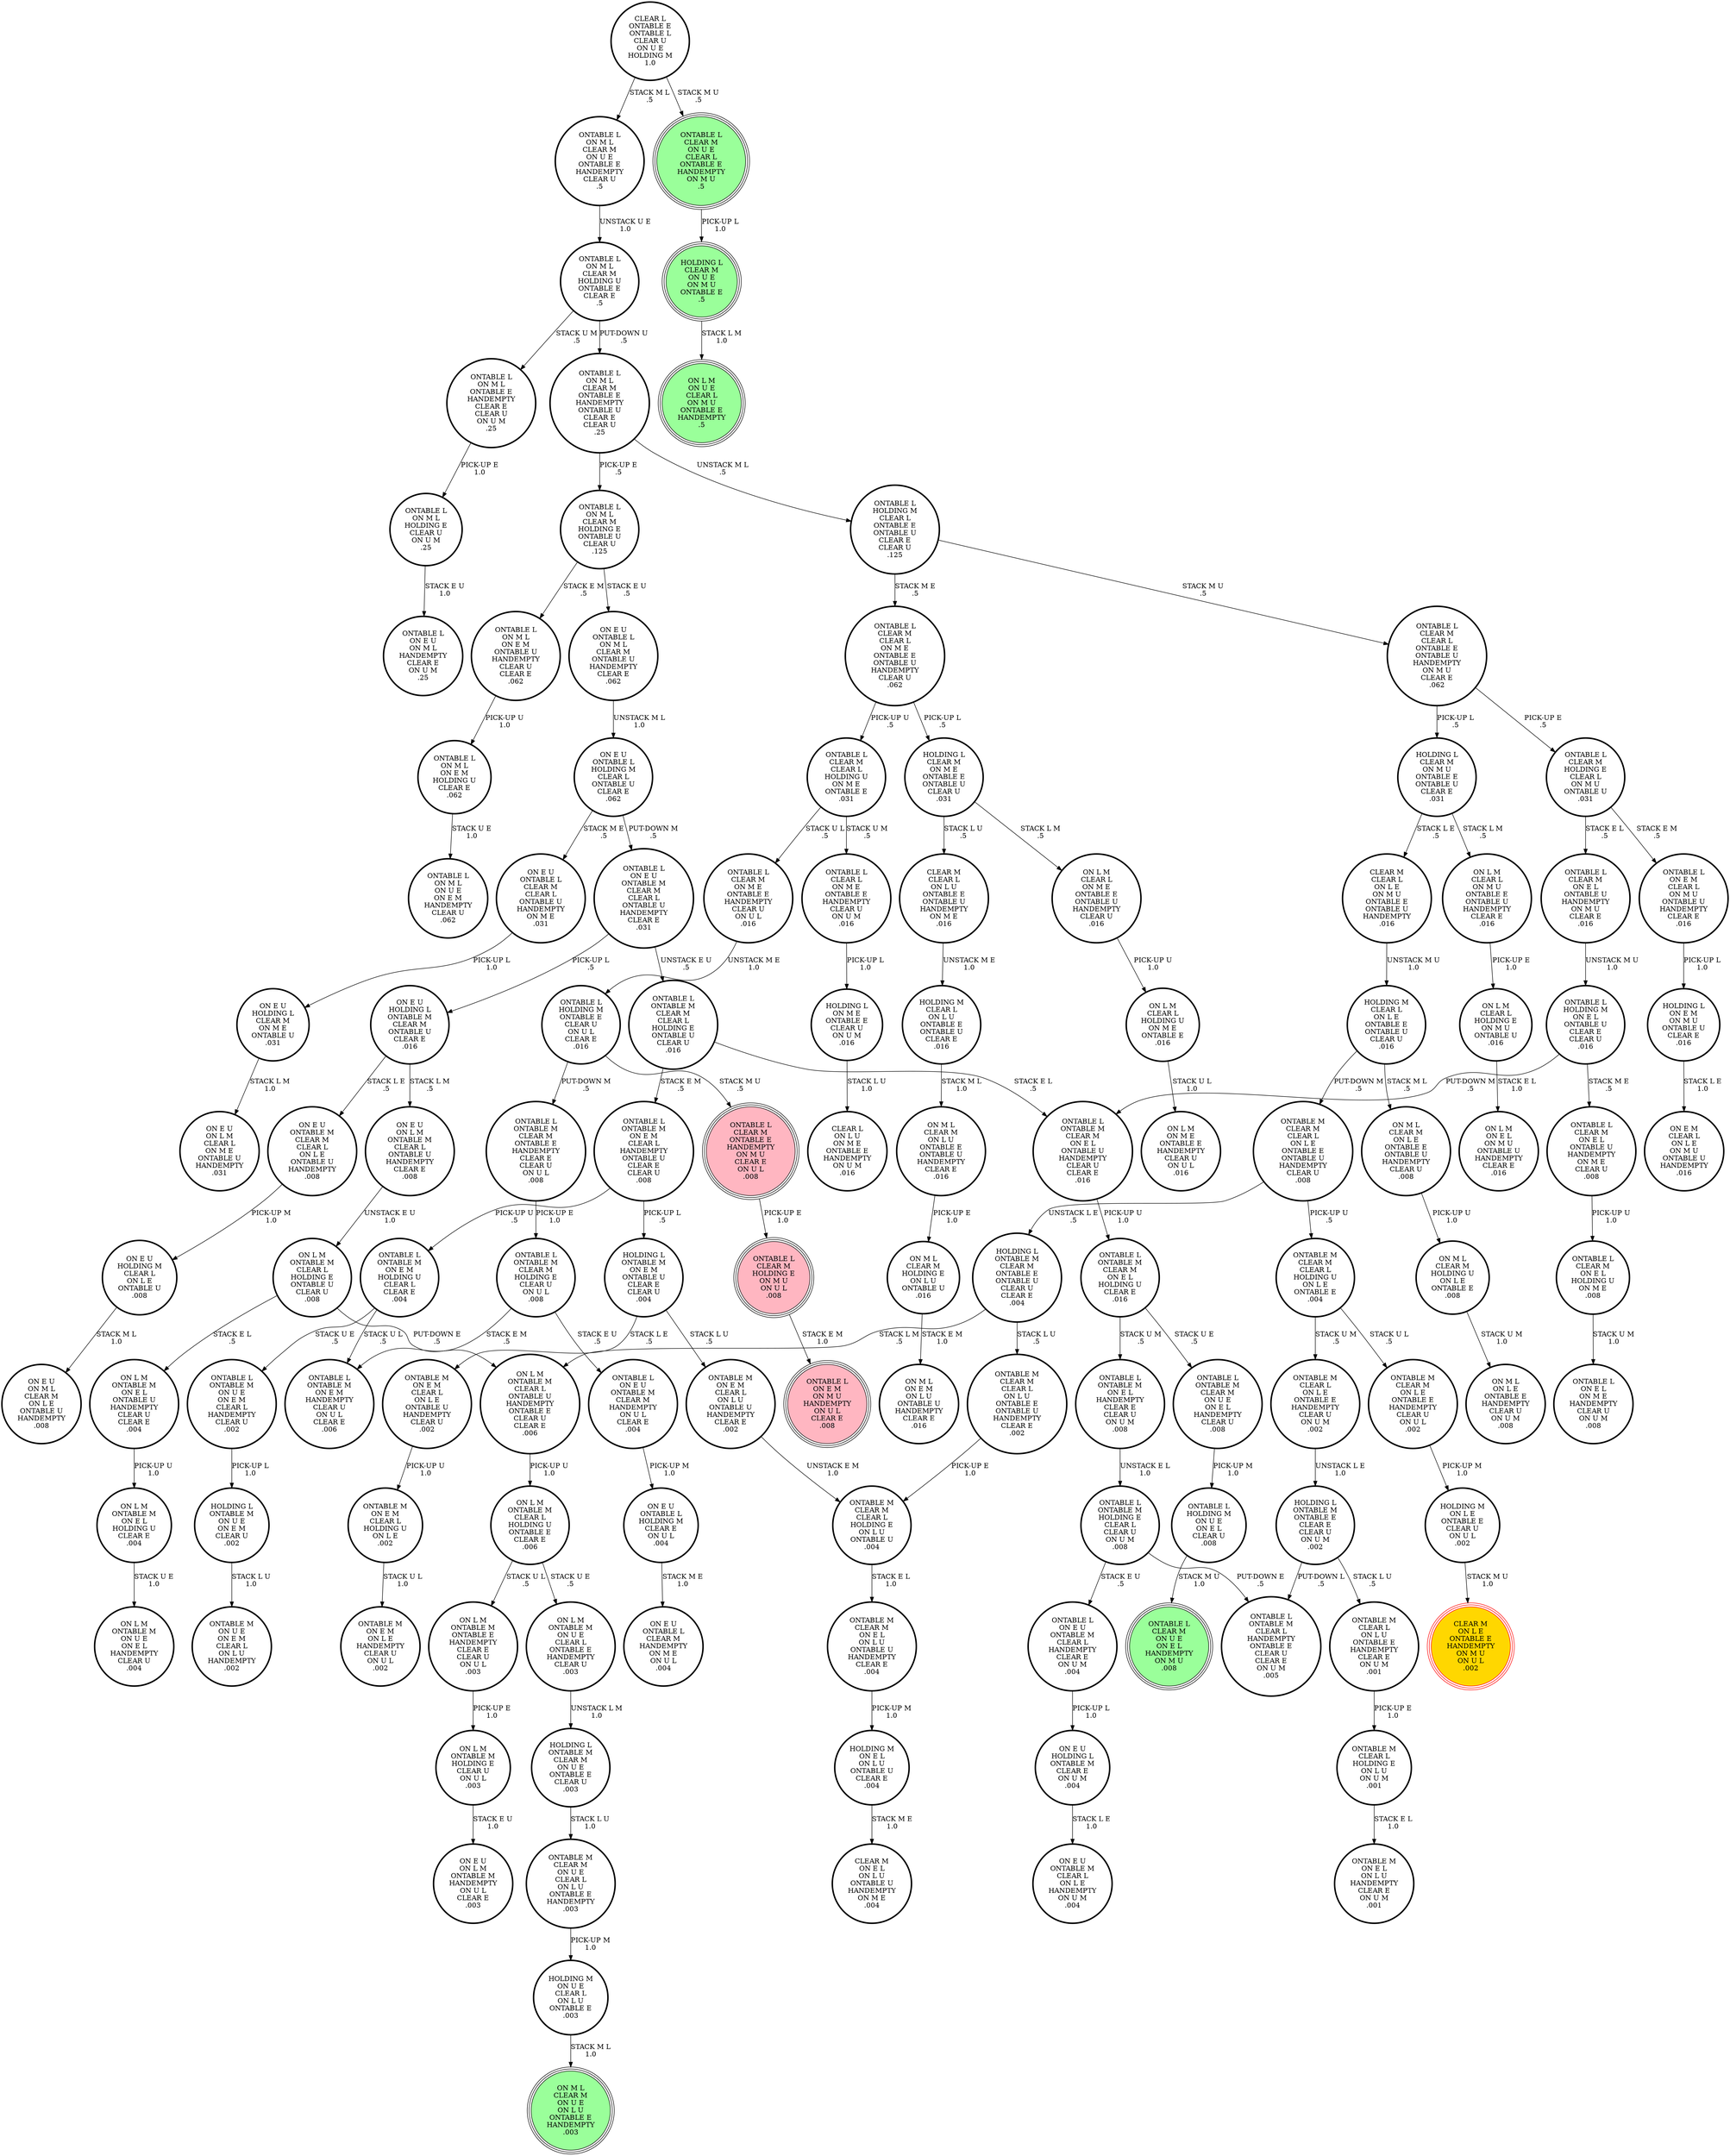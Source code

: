 digraph {
"ONTABLE L\nCLEAR M\nCLEAR L\nONTABLE E\nONTABLE U\nHANDEMPTY\nON M U\nCLEAR E\n.062\n" -> "HOLDING L\nCLEAR M\nON M U\nONTABLE E\nONTABLE U\nCLEAR E\n.031\n"[label="PICK-UP L\n.5\n"];
"ONTABLE L\nCLEAR M\nCLEAR L\nONTABLE E\nONTABLE U\nHANDEMPTY\nON M U\nCLEAR E\n.062\n" -> "ONTABLE L\nCLEAR M\nHOLDING E\nCLEAR L\nON M U\nONTABLE U\n.031\n"[label="PICK-UP E\n.5\n"];
"ONTABLE M\nCLEAR M\nCLEAR L\nHOLDING E\nON L U\nONTABLE U\n.004\n" -> "ONTABLE M\nCLEAR M\nON E L\nON L U\nONTABLE U\nHANDEMPTY\nCLEAR E\n.004\n"[label="STACK E L\n1.0\n"];
"ONTABLE L\nCLEAR M\nCLEAR L\nHOLDING U\nON M E\nONTABLE E\n.031\n" -> "ONTABLE L\nCLEAR L\nON M E\nONTABLE E\nHANDEMPTY\nCLEAR U\nON U M\n.016\n"[label="STACK U M\n.5\n"];
"ONTABLE L\nCLEAR M\nCLEAR L\nHOLDING U\nON M E\nONTABLE E\n.031\n" -> "ONTABLE L\nCLEAR M\nON M E\nONTABLE E\nHANDEMPTY\nCLEAR U\nON U L\n.016\n"[label="STACK U L\n.5\n"];
"ONTABLE L\nONTABLE M\nON E M\nHOLDING U\nCLEAR L\nCLEAR E\n.004\n" -> "ONTABLE L\nONTABLE M\nON U E\nON E M\nCLEAR L\nHANDEMPTY\nCLEAR U\n.002\n"[label="STACK U E\n.5\n"];
"ONTABLE L\nONTABLE M\nON E M\nHOLDING U\nCLEAR L\nCLEAR E\n.004\n" -> "ONTABLE L\nONTABLE M\nON E M\nHANDEMPTY\nCLEAR U\nON U L\nCLEAR E\n.006\n"[label="STACK U L\n.5\n"];
"ON E U\nONTABLE L\nHOLDING M\nCLEAR E\nON U L\n.004\n" -> "ON E U\nONTABLE L\nCLEAR M\nHANDEMPTY\nON M E\nON U L\n.004\n"[label="STACK M E\n1.0\n"];
"ONTABLE M\nCLEAR M\nCLEAR L\nHOLDING U\nON L E\nONTABLE E\n.004\n" -> "ONTABLE M\nCLEAR L\nON L E\nONTABLE E\nHANDEMPTY\nCLEAR U\nON U M\n.002\n"[label="STACK U M\n.5\n"];
"ONTABLE M\nCLEAR M\nCLEAR L\nHOLDING U\nON L E\nONTABLE E\n.004\n" -> "ONTABLE M\nCLEAR M\nON L E\nONTABLE E\nHANDEMPTY\nCLEAR U\nON U L\n.002\n"[label="STACK U L\n.5\n"];
"CLEAR M\nCLEAR L\nON L U\nONTABLE E\nONTABLE U\nHANDEMPTY\nON M E\n.016\n" -> "HOLDING M\nCLEAR L\nON L U\nONTABLE E\nONTABLE U\nCLEAR E\n.016\n"[label="UNSTACK M E\n1.0\n"];
"ON L M\nCLEAR L\nON M U\nONTABLE E\nONTABLE U\nHANDEMPTY\nCLEAR E\n.016\n" -> "ON L M\nCLEAR L\nHOLDING E\nON M U\nONTABLE U\n.016\n"[label="PICK-UP E\n1.0\n"];
"ONTABLE L\nCLEAR M\nHOLDING E\nON M U\nON U L\n.008\n" -> "ONTABLE L\nON E M\nON M U\nHANDEMPTY\nON U L\nCLEAR E\n.008\n"[label="STACK E M\n1.0\n"];
"ONTABLE L\nON M L\nCLEAR M\nHOLDING E\nONTABLE U\nCLEAR U\n.125\n" -> "ON E U\nONTABLE L\nON M L\nCLEAR M\nONTABLE U\nHANDEMPTY\nCLEAR E\n.062\n"[label="STACK E U\n.5\n"];
"ONTABLE L\nON M L\nCLEAR M\nHOLDING E\nONTABLE U\nCLEAR U\n.125\n" -> "ONTABLE L\nON M L\nON E M\nONTABLE U\nHANDEMPTY\nCLEAR U\nCLEAR E\n.062\n"[label="STACK E M\n.5\n"];
"ON E U\nONTABLE L\nCLEAR M\nCLEAR L\nONTABLE U\nHANDEMPTY\nON M E\n.031\n" -> "ON E U\nHOLDING L\nCLEAR M\nON M E\nONTABLE U\n.031\n"[label="PICK-UP L\n1.0\n"];
"ON E U\nONTABLE L\nON M L\nCLEAR M\nONTABLE U\nHANDEMPTY\nCLEAR E\n.062\n" -> "ON E U\nONTABLE L\nHOLDING M\nCLEAR L\nONTABLE U\nCLEAR E\n.062\n"[label="UNSTACK M L\n1.0\n"];
"HOLDING L\nONTABLE M\nONTABLE E\nCLEAR E\nCLEAR U\nON U M\n.002\n" -> "ONTABLE L\nONTABLE M\nCLEAR L\nHANDEMPTY\nONTABLE E\nCLEAR U\nCLEAR E\nON U M\n.005\n"[label="PUT-DOWN L\n.5\n"];
"HOLDING L\nONTABLE M\nONTABLE E\nCLEAR E\nCLEAR U\nON U M\n.002\n" -> "ONTABLE M\nCLEAR L\nON L U\nONTABLE E\nHANDEMPTY\nCLEAR E\nON U M\n.001\n"[label="STACK L U\n.5\n"];
"HOLDING M\nCLEAR L\nON L U\nONTABLE E\nONTABLE U\nCLEAR E\n.016\n" -> "ON M L\nCLEAR M\nON L U\nONTABLE E\nONTABLE U\nHANDEMPTY\nCLEAR E\n.016\n"[label="STACK M L\n1.0\n"];
"HOLDING M\nCLEAR L\nON L E\nONTABLE E\nONTABLE U\nCLEAR U\n.016\n" -> "ONTABLE M\nCLEAR M\nCLEAR L\nON L E\nONTABLE E\nONTABLE U\nHANDEMPTY\nCLEAR U\n.008\n"[label="PUT-DOWN M\n.5\n"];
"HOLDING M\nCLEAR L\nON L E\nONTABLE E\nONTABLE U\nCLEAR U\n.016\n" -> "ON M L\nCLEAR M\nON L E\nONTABLE E\nONTABLE U\nHANDEMPTY\nCLEAR U\n.008\n"[label="STACK M L\n.5\n"];
"ON L M\nONTABLE M\nHOLDING E\nCLEAR U\nON U L\n.003\n" -> "ON E U\nON L M\nONTABLE M\nHANDEMPTY\nON U L\nCLEAR E\n.003\n"[label="STACK E U\n1.0\n"];
"ON M L\nCLEAR M\nON L U\nONTABLE E\nONTABLE U\nHANDEMPTY\nCLEAR E\n.016\n" -> "ON M L\nCLEAR M\nHOLDING E\nON L U\nONTABLE U\n.016\n"[label="PICK-UP E\n1.0\n"];
"ONTABLE M\nCLEAR M\nON U E\nCLEAR L\nON L U\nONTABLE E\nHANDEMPTY\n.003\n" -> "HOLDING M\nON U E\nCLEAR L\nON L U\nONTABLE E\n.003\n"[label="PICK-UP M\n1.0\n"];
"ON L M\nONTABLE M\nCLEAR L\nHOLDING E\nONTABLE U\nCLEAR U\n.008\n" -> "ON L M\nONTABLE M\nON E L\nONTABLE U\nHANDEMPTY\nCLEAR U\nCLEAR E\n.004\n"[label="STACK E L\n.5\n"];
"ON L M\nONTABLE M\nCLEAR L\nHOLDING E\nONTABLE U\nCLEAR U\n.008\n" -> "ON L M\nONTABLE M\nCLEAR L\nONTABLE U\nHANDEMPTY\nONTABLE E\nCLEAR U\nCLEAR E\n.006\n"[label="PUT-DOWN E\n.5\n"];
"CLEAR M\nCLEAR L\nON L E\nON M U\nONTABLE E\nONTABLE U\nHANDEMPTY\n.016\n" -> "HOLDING M\nCLEAR L\nON L E\nONTABLE E\nONTABLE U\nCLEAR U\n.016\n"[label="UNSTACK M U\n1.0\n"];
"ONTABLE L\nONTABLE M\nCLEAR M\nCLEAR L\nHOLDING E\nONTABLE U\nCLEAR U\n.016\n" -> "ONTABLE L\nONTABLE M\nCLEAR M\nON E L\nONTABLE U\nHANDEMPTY\nCLEAR U\nCLEAR E\n.016\n"[label="STACK E L\n.5\n"];
"ONTABLE L\nONTABLE M\nCLEAR M\nCLEAR L\nHOLDING E\nONTABLE U\nCLEAR U\n.016\n" -> "ONTABLE L\nONTABLE M\nON E M\nCLEAR L\nHANDEMPTY\nONTABLE U\nCLEAR E\nCLEAR U\n.008\n"[label="STACK E M\n.5\n"];
"ON E U\nHOLDING L\nONTABLE M\nCLEAR E\nON U M\n.004\n" -> "ON E U\nONTABLE M\nCLEAR L\nON L E\nHANDEMPTY\nON U M\n.004\n"[label="STACK L E\n1.0\n"];
"ONTABLE M\nCLEAR L\nHOLDING E\nON L U\nON U M\n.001\n" -> "ONTABLE M\nON E L\nON L U\nHANDEMPTY\nCLEAR E\nON U M\n.001\n"[label="STACK E L\n1.0\n"];
"HOLDING L\nONTABLE M\nON E M\nONTABLE U\nCLEAR E\nCLEAR U\n.004\n" -> "ONTABLE M\nON E M\nCLEAR L\nON L E\nONTABLE U\nHANDEMPTY\nCLEAR U\n.002\n"[label="STACK L E\n.5\n"];
"HOLDING L\nONTABLE M\nON E M\nONTABLE U\nCLEAR E\nCLEAR U\n.004\n" -> "ONTABLE M\nON E M\nCLEAR L\nON L U\nONTABLE U\nHANDEMPTY\nCLEAR E\n.002\n"[label="STACK L U\n.5\n"];
"ONTABLE L\nHOLDING M\nCLEAR L\nONTABLE E\nONTABLE U\nCLEAR E\nCLEAR U\n.125\n" -> "ONTABLE L\nCLEAR M\nCLEAR L\nON M E\nONTABLE E\nONTABLE U\nHANDEMPTY\nCLEAR U\n.062\n"[label="STACK M E\n.5\n"];
"ONTABLE L\nHOLDING M\nCLEAR L\nONTABLE E\nONTABLE U\nCLEAR E\nCLEAR U\n.125\n" -> "ONTABLE L\nCLEAR M\nCLEAR L\nONTABLE E\nONTABLE U\nHANDEMPTY\nON M U\nCLEAR E\n.062\n"[label="STACK M U\n.5\n"];
"ONTABLE L\nON M L\nON E M\nONTABLE U\nHANDEMPTY\nCLEAR U\nCLEAR E\n.062\n" -> "ONTABLE L\nON M L\nON E M\nHOLDING U\nCLEAR E\n.062\n"[label="PICK-UP U\n1.0\n"];
"ON M L\nCLEAR M\nHOLDING E\nON L U\nONTABLE U\n.016\n" -> "ON M L\nON E M\nON L U\nONTABLE U\nHANDEMPTY\nCLEAR E\n.016\n"[label="STACK E M\n1.0\n"];
"ON L M\nONTABLE M\nCLEAR L\nHOLDING U\nONTABLE E\nCLEAR E\n.006\n" -> "ON L M\nONTABLE M\nONTABLE E\nHANDEMPTY\nCLEAR E\nCLEAR U\nON U L\n.003\n"[label="STACK U L\n.5\n"];
"ON L M\nONTABLE M\nCLEAR L\nHOLDING U\nONTABLE E\nCLEAR E\n.006\n" -> "ON L M\nONTABLE M\nON U E\nCLEAR L\nONTABLE E\nHANDEMPTY\nCLEAR U\n.003\n"[label="STACK U E\n.5\n"];
"HOLDING L\nONTABLE M\nON U E\nON E M\nCLEAR U\n.002\n" -> "ONTABLE M\nON U E\nON E M\nCLEAR L\nON L U\nHANDEMPTY\n.002\n"[label="STACK L U\n1.0\n"];
"ONTABLE M\nCLEAR M\nON E L\nON L U\nONTABLE U\nHANDEMPTY\nCLEAR E\n.004\n" -> "HOLDING M\nON E L\nON L U\nONTABLE U\nCLEAR E\n.004\n"[label="PICK-UP M\n1.0\n"];
"ON L M\nONTABLE M\nON E L\nONTABLE U\nHANDEMPTY\nCLEAR U\nCLEAR E\n.004\n" -> "ON L M\nONTABLE M\nON E L\nHOLDING U\nCLEAR E\n.004\n"[label="PICK-UP U\n1.0\n"];
"ONTABLE L\nCLEAR M\nON U E\nCLEAR L\nONTABLE E\nHANDEMPTY\nON M U\n.5\n" -> "HOLDING L\nCLEAR M\nON U E\nON M U\nONTABLE E\n.5\n"[label="PICK-UP L\n1.0\n"];
"ONTABLE L\nON E M\nCLEAR L\nON M U\nONTABLE U\nHANDEMPTY\nCLEAR E\n.016\n" -> "HOLDING L\nON E M\nON M U\nONTABLE U\nCLEAR E\n.016\n"[label="PICK-UP L\n1.0\n"];
"ON L M\nCLEAR L\nON M E\nONTABLE E\nONTABLE U\nHANDEMPTY\nCLEAR U\n.016\n" -> "ON L M\nCLEAR L\nHOLDING U\nON M E\nONTABLE E\n.016\n"[label="PICK-UP U\n1.0\n"];
"ONTABLE L\nON E U\nONTABLE M\nCLEAR M\nCLEAR L\nONTABLE U\nHANDEMPTY\nCLEAR E\n.031\n" -> "ONTABLE L\nONTABLE M\nCLEAR M\nCLEAR L\nHOLDING E\nONTABLE U\nCLEAR U\n.016\n"[label="UNSTACK E U\n.5\n"];
"ONTABLE L\nON E U\nONTABLE M\nCLEAR M\nCLEAR L\nONTABLE U\nHANDEMPTY\nCLEAR E\n.031\n" -> "ON E U\nHOLDING L\nONTABLE M\nCLEAR M\nONTABLE U\nCLEAR E\n.016\n"[label="PICK-UP L\n.5\n"];
"ONTABLE L\nCLEAR M\nONTABLE E\nHANDEMPTY\nON M U\nCLEAR E\nON U L\n.008\n" -> "ONTABLE L\nCLEAR M\nHOLDING E\nON M U\nON U L\n.008\n"[label="PICK-UP E\n1.0\n"];
"ONTABLE L\nON M L\nON E M\nHOLDING U\nCLEAR E\n.062\n" -> "ONTABLE L\nON M L\nON U E\nON E M\nHANDEMPTY\nCLEAR U\n.062\n"[label="STACK U E\n1.0\n"];
"ONTABLE L\nON M L\nCLEAR M\nHOLDING U\nONTABLE E\nCLEAR E\n.5\n" -> "ONTABLE L\nON M L\nONTABLE E\nHANDEMPTY\nCLEAR E\nCLEAR U\nON U M\n.25\n"[label="STACK U M\n.5\n"];
"ONTABLE L\nON M L\nCLEAR M\nHOLDING U\nONTABLE E\nCLEAR E\n.5\n" -> "ONTABLE L\nON M L\nCLEAR M\nONTABLE E\nHANDEMPTY\nONTABLE U\nCLEAR E\nCLEAR U\n.25\n"[label="PUT-DOWN U\n.5\n"];
"ONTABLE L\nON M L\nCLEAR M\nON U E\nONTABLE E\nHANDEMPTY\nCLEAR U\n.5\n" -> "ONTABLE L\nON M L\nCLEAR M\nHOLDING U\nONTABLE E\nCLEAR E\n.5\n"[label="UNSTACK U E\n1.0\n"];
"ONTABLE M\nON E M\nCLEAR L\nON L U\nONTABLE U\nHANDEMPTY\nCLEAR E\n.002\n" -> "ONTABLE M\nCLEAR M\nCLEAR L\nHOLDING E\nON L U\nONTABLE U\n.004\n"[label="UNSTACK E M\n1.0\n"];
"HOLDING L\nON E M\nON M U\nONTABLE U\nCLEAR E\n.016\n" -> "ON E M\nCLEAR L\nON L E\nON M U\nONTABLE U\nHANDEMPTY\n.016\n"[label="STACK L E\n1.0\n"];
"ONTABLE L\nHOLDING M\nON E L\nONTABLE U\nCLEAR E\nCLEAR U\n.016\n" -> "ONTABLE L\nONTABLE M\nCLEAR M\nON E L\nONTABLE U\nHANDEMPTY\nCLEAR U\nCLEAR E\n.016\n"[label="PUT-DOWN M\n.5\n"];
"ONTABLE L\nHOLDING M\nON E L\nONTABLE U\nCLEAR E\nCLEAR U\n.016\n" -> "ONTABLE L\nCLEAR M\nON E L\nONTABLE U\nHANDEMPTY\nON M E\nCLEAR U\n.008\n"[label="STACK M E\n.5\n"];
"ONTABLE L\nCLEAR M\nON E L\nHOLDING U\nON M E\n.008\n" -> "ONTABLE L\nON E L\nON M E\nHANDEMPTY\nCLEAR U\nON U M\n.008\n"[label="STACK U M\n1.0\n"];
"ON E U\nHOLDING L\nCLEAR M\nON M E\nONTABLE U\n.031\n" -> "ON E U\nON L M\nCLEAR L\nON M E\nONTABLE U\nHANDEMPTY\n.031\n"[label="STACK L M\n1.0\n"];
"ON E U\nONTABLE L\nHOLDING M\nCLEAR L\nONTABLE U\nCLEAR E\n.062\n" -> "ON E U\nONTABLE L\nCLEAR M\nCLEAR L\nONTABLE U\nHANDEMPTY\nON M E\n.031\n"[label="STACK M E\n.5\n"];
"ON E U\nONTABLE L\nHOLDING M\nCLEAR L\nONTABLE U\nCLEAR E\n.062\n" -> "ONTABLE L\nON E U\nONTABLE M\nCLEAR M\nCLEAR L\nONTABLE U\nHANDEMPTY\nCLEAR E\n.031\n"[label="PUT-DOWN M\n.5\n"];
"HOLDING M\nON U E\nCLEAR L\nON L U\nONTABLE E\n.003\n" -> "ON M L\nCLEAR M\nON U E\nON L U\nONTABLE E\nHANDEMPTY\n.003\n"[label="STACK M L\n1.0\n"];
"HOLDING L\nCLEAR M\nON M E\nONTABLE E\nONTABLE U\nCLEAR U\n.031\n" -> "CLEAR M\nCLEAR L\nON L U\nONTABLE E\nONTABLE U\nHANDEMPTY\nON M E\n.016\n"[label="STACK L U\n.5\n"];
"HOLDING L\nCLEAR M\nON M E\nONTABLE E\nONTABLE U\nCLEAR U\n.031\n" -> "ON L M\nCLEAR L\nON M E\nONTABLE E\nONTABLE U\nHANDEMPTY\nCLEAR U\n.016\n"[label="STACK L M\n.5\n"];
"ONTABLE L\nCLEAR M\nCLEAR L\nON M E\nONTABLE E\nONTABLE U\nHANDEMPTY\nCLEAR U\n.062\n" -> "ONTABLE L\nCLEAR M\nCLEAR L\nHOLDING U\nON M E\nONTABLE E\n.031\n"[label="PICK-UP U\n.5\n"];
"ONTABLE L\nCLEAR M\nCLEAR L\nON M E\nONTABLE E\nONTABLE U\nHANDEMPTY\nCLEAR U\n.062\n" -> "HOLDING L\nCLEAR M\nON M E\nONTABLE E\nONTABLE U\nCLEAR U\n.031\n"[label="PICK-UP L\n.5\n"];
"ONTABLE L\nHOLDING M\nONTABLE E\nCLEAR U\nON U L\nCLEAR E\n.016\n" -> "ONTABLE L\nCLEAR M\nONTABLE E\nHANDEMPTY\nON M U\nCLEAR E\nON U L\n.008\n"[label="STACK M U\n.5\n"];
"ONTABLE L\nHOLDING M\nONTABLE E\nCLEAR U\nON U L\nCLEAR E\n.016\n" -> "ONTABLE L\nONTABLE M\nCLEAR M\nONTABLE E\nHANDEMPTY\nCLEAR E\nCLEAR U\nON U L\n.008\n"[label="PUT-DOWN M\n.5\n"];
"HOLDING L\nONTABLE M\nCLEAR M\nON U E\nONTABLE E\nCLEAR U\n.003\n" -> "ONTABLE M\nCLEAR M\nON U E\nCLEAR L\nON L U\nONTABLE E\nHANDEMPTY\n.003\n"[label="STACK L U\n1.0\n"];
"ONTABLE M\nCLEAR L\nON L U\nONTABLE E\nHANDEMPTY\nCLEAR E\nON U M\n.001\n" -> "ONTABLE M\nCLEAR L\nHOLDING E\nON L U\nON U M\n.001\n"[label="PICK-UP E\n1.0\n"];
"ONTABLE L\nCLEAR M\nHOLDING E\nCLEAR L\nON M U\nONTABLE U\n.031\n" -> "ONTABLE L\nON E M\nCLEAR L\nON M U\nONTABLE U\nHANDEMPTY\nCLEAR E\n.016\n"[label="STACK E M\n.5\n"];
"ONTABLE L\nCLEAR M\nHOLDING E\nCLEAR L\nON M U\nONTABLE U\n.031\n" -> "ONTABLE L\nCLEAR M\nON E L\nONTABLE U\nHANDEMPTY\nON M U\nCLEAR E\n.016\n"[label="STACK E L\n.5\n"];
"HOLDING L\nCLEAR M\nON M U\nONTABLE E\nONTABLE U\nCLEAR E\n.031\n" -> "CLEAR M\nCLEAR L\nON L E\nON M U\nONTABLE E\nONTABLE U\nHANDEMPTY\n.016\n"[label="STACK L E\n.5\n"];
"HOLDING L\nCLEAR M\nON M U\nONTABLE E\nONTABLE U\nCLEAR E\n.031\n" -> "ON L M\nCLEAR L\nON M U\nONTABLE E\nONTABLE U\nHANDEMPTY\nCLEAR E\n.016\n"[label="STACK L M\n.5\n"];
"ONTABLE M\nCLEAR M\nCLEAR L\nON L U\nONTABLE E\nONTABLE U\nHANDEMPTY\nCLEAR E\n.002\n" -> "ONTABLE M\nCLEAR M\nCLEAR L\nHOLDING E\nON L U\nONTABLE U\n.004\n"[label="PICK-UP E\n1.0\n"];
"ONTABLE L\nCLEAR M\nON E L\nONTABLE U\nHANDEMPTY\nON M U\nCLEAR E\n.016\n" -> "ONTABLE L\nHOLDING M\nON E L\nONTABLE U\nCLEAR E\nCLEAR U\n.016\n"[label="UNSTACK M U\n1.0\n"];
"ON E U\nHOLDING M\nCLEAR L\nON L E\nONTABLE U\n.008\n" -> "ON E U\nON M L\nCLEAR M\nON L E\nONTABLE U\nHANDEMPTY\n.008\n"[label="STACK M L\n1.0\n"];
"ONTABLE L\nONTABLE M\nON E L\nHANDEMPTY\nCLEAR E\nCLEAR U\nON U M\n.008\n" -> "ONTABLE L\nONTABLE M\nHOLDING E\nCLEAR L\nCLEAR U\nON U M\n.008\n"[label="UNSTACK E L\n1.0\n"];
"ONTABLE L\nON M L\nHOLDING E\nCLEAR U\nON U M\n.25\n" -> "ONTABLE L\nON E U\nON M L\nHANDEMPTY\nCLEAR E\nON U M\n.25\n"[label="STACK E U\n1.0\n"];
"CLEAR L\nONTABLE E\nONTABLE L\nCLEAR U\nON U E\nHOLDING M\n1.0\n" -> "ONTABLE L\nON M L\nCLEAR M\nON U E\nONTABLE E\nHANDEMPTY\nCLEAR U\n.5\n"[label="STACK M L\n.5\n"];
"CLEAR L\nONTABLE E\nONTABLE L\nCLEAR U\nON U E\nHOLDING M\n1.0\n" -> "ONTABLE L\nCLEAR M\nON U E\nCLEAR L\nONTABLE E\nHANDEMPTY\nON M U\n.5\n"[label="STACK M U\n.5\n"];
"ONTABLE L\nONTABLE M\nON E M\nCLEAR L\nHANDEMPTY\nONTABLE U\nCLEAR E\nCLEAR U\n.008\n" -> "ONTABLE L\nONTABLE M\nON E M\nHOLDING U\nCLEAR L\nCLEAR E\n.004\n"[label="PICK-UP U\n.5\n"];
"ONTABLE L\nONTABLE M\nON E M\nCLEAR L\nHANDEMPTY\nONTABLE U\nCLEAR E\nCLEAR U\n.008\n" -> "HOLDING L\nONTABLE M\nON E M\nONTABLE U\nCLEAR E\nCLEAR U\n.004\n"[label="PICK-UP L\n.5\n"];
"ONTABLE M\nON E M\nCLEAR L\nON L E\nONTABLE U\nHANDEMPTY\nCLEAR U\n.002\n" -> "ONTABLE M\nON E M\nCLEAR L\nHOLDING U\nON L E\n.002\n"[label="PICK-UP U\n1.0\n"];
"ON L M\nONTABLE M\nONTABLE E\nHANDEMPTY\nCLEAR E\nCLEAR U\nON U L\n.003\n" -> "ON L M\nONTABLE M\nHOLDING E\nCLEAR U\nON U L\n.003\n"[label="PICK-UP E\n1.0\n"];
"ON M L\nCLEAR M\nON L E\nONTABLE E\nONTABLE U\nHANDEMPTY\nCLEAR U\n.008\n" -> "ON M L\nCLEAR M\nHOLDING U\nON L E\nONTABLE E\n.008\n"[label="PICK-UP U\n1.0\n"];
"ON L M\nCLEAR L\nHOLDING U\nON M E\nONTABLE E\n.016\n" -> "ON L M\nON M E\nONTABLE E\nHANDEMPTY\nCLEAR U\nON U L\n.016\n"[label="STACK U L\n1.0\n"];
"ONTABLE L\nON E U\nONTABLE M\nCLEAR M\nHANDEMPTY\nON U L\nCLEAR E\n.004\n" -> "ON E U\nONTABLE L\nHOLDING M\nCLEAR E\nON U L\n.004\n"[label="PICK-UP M\n1.0\n"];
"ONTABLE L\nCLEAR L\nON M E\nONTABLE E\nHANDEMPTY\nCLEAR U\nON U M\n.016\n" -> "HOLDING L\nON M E\nONTABLE E\nCLEAR U\nON U M\n.016\n"[label="PICK-UP L\n1.0\n"];
"ONTABLE L\nCLEAR M\nON M E\nONTABLE E\nHANDEMPTY\nCLEAR U\nON U L\n.016\n" -> "ONTABLE L\nHOLDING M\nONTABLE E\nCLEAR U\nON U L\nCLEAR E\n.016\n"[label="UNSTACK M E\n1.0\n"];
"ONTABLE M\nCLEAR L\nON L E\nONTABLE E\nHANDEMPTY\nCLEAR U\nON U M\n.002\n" -> "HOLDING L\nONTABLE M\nONTABLE E\nCLEAR E\nCLEAR U\nON U M\n.002\n"[label="UNSTACK L E\n1.0\n"];
"ONTABLE M\nCLEAR M\nON L E\nONTABLE E\nHANDEMPTY\nCLEAR U\nON U L\n.002\n" -> "HOLDING M\nON L E\nONTABLE E\nCLEAR U\nON U L\n.002\n"[label="PICK-UP M\n1.0\n"];
"ONTABLE L\nONTABLE M\nHOLDING E\nCLEAR L\nCLEAR U\nON U M\n.008\n" -> "ONTABLE L\nON E U\nONTABLE M\nCLEAR L\nHANDEMPTY\nCLEAR E\nON U M\n.004\n"[label="STACK E U\n.5\n"];
"ONTABLE L\nONTABLE M\nHOLDING E\nCLEAR L\nCLEAR U\nON U M\n.008\n" -> "ONTABLE L\nONTABLE M\nCLEAR L\nHANDEMPTY\nONTABLE E\nCLEAR U\nCLEAR E\nON U M\n.005\n"[label="PUT-DOWN E\n.5\n"];
"ON L M\nONTABLE M\nON E L\nHOLDING U\nCLEAR E\n.004\n" -> "ON L M\nONTABLE M\nON U E\nON E L\nHANDEMPTY\nCLEAR U\n.004\n"[label="STACK U E\n1.0\n"];
"ONTABLE L\nON M L\nCLEAR M\nONTABLE E\nHANDEMPTY\nONTABLE U\nCLEAR E\nCLEAR U\n.25\n" -> "ONTABLE L\nON M L\nCLEAR M\nHOLDING E\nONTABLE U\nCLEAR U\n.125\n"[label="PICK-UP E\n.5\n"];
"ONTABLE L\nON M L\nCLEAR M\nONTABLE E\nHANDEMPTY\nONTABLE U\nCLEAR E\nCLEAR U\n.25\n" -> "ONTABLE L\nHOLDING M\nCLEAR L\nONTABLE E\nONTABLE U\nCLEAR E\nCLEAR U\n.125\n"[label="UNSTACK M L\n.5\n"];
"ONTABLE L\nONTABLE M\nON U E\nON E M\nCLEAR L\nHANDEMPTY\nCLEAR U\n.002\n" -> "HOLDING L\nONTABLE M\nON U E\nON E M\nCLEAR U\n.002\n"[label="PICK-UP L\n1.0\n"];
"ON L M\nONTABLE M\nON U E\nCLEAR L\nONTABLE E\nHANDEMPTY\nCLEAR U\n.003\n" -> "HOLDING L\nONTABLE M\nCLEAR M\nON U E\nONTABLE E\nCLEAR U\n.003\n"[label="UNSTACK L M\n1.0\n"];
"ON E U\nONTABLE M\nCLEAR M\nCLEAR L\nON L E\nONTABLE U\nHANDEMPTY\n.008\n" -> "ON E U\nHOLDING M\nCLEAR L\nON L E\nONTABLE U\n.008\n"[label="PICK-UP M\n1.0\n"];
"ONTABLE L\nHOLDING M\nON U E\nON E L\nCLEAR U\n.008\n" -> "ONTABLE L\nCLEAR M\nON U E\nON E L\nHANDEMPTY\nON M U\n.008\n"[label="STACK M U\n1.0\n"];
"ONTABLE L\nONTABLE M\nCLEAR M\nONTABLE E\nHANDEMPTY\nCLEAR E\nCLEAR U\nON U L\n.008\n" -> "ONTABLE L\nONTABLE M\nCLEAR M\nHOLDING E\nCLEAR U\nON U L\n.008\n"[label="PICK-UP E\n1.0\n"];
"ON E U\nHOLDING L\nONTABLE M\nCLEAR M\nONTABLE U\nCLEAR E\n.016\n" -> "ON E U\nON L M\nONTABLE M\nCLEAR L\nONTABLE U\nHANDEMPTY\nCLEAR E\n.008\n"[label="STACK L M\n.5\n"];
"ON E U\nHOLDING L\nONTABLE M\nCLEAR M\nONTABLE U\nCLEAR E\n.016\n" -> "ON E U\nONTABLE M\nCLEAR M\nCLEAR L\nON L E\nONTABLE U\nHANDEMPTY\n.008\n"[label="STACK L E\n.5\n"];
"HOLDING L\nONTABLE M\nCLEAR M\nONTABLE E\nONTABLE U\nCLEAR U\nCLEAR E\n.004\n" -> "ON L M\nONTABLE M\nCLEAR L\nONTABLE U\nHANDEMPTY\nONTABLE E\nCLEAR U\nCLEAR E\n.006\n"[label="STACK L M\n.5\n"];
"HOLDING L\nONTABLE M\nCLEAR M\nONTABLE E\nONTABLE U\nCLEAR U\nCLEAR E\n.004\n" -> "ONTABLE M\nCLEAR M\nCLEAR L\nON L U\nONTABLE E\nONTABLE U\nHANDEMPTY\nCLEAR E\n.002\n"[label="STACK L U\n.5\n"];
"HOLDING M\nON E L\nON L U\nONTABLE U\nCLEAR E\n.004\n" -> "CLEAR M\nON E L\nON L U\nONTABLE U\nHANDEMPTY\nON M E\n.004\n"[label="STACK M E\n1.0\n"];
"ON M L\nCLEAR M\nHOLDING U\nON L E\nONTABLE E\n.008\n" -> "ON M L\nON L E\nONTABLE E\nHANDEMPTY\nCLEAR U\nON U M\n.008\n"[label="STACK U M\n1.0\n"];
"ONTABLE L\nONTABLE M\nCLEAR M\nON U E\nON E L\nHANDEMPTY\nCLEAR U\n.008\n" -> "ONTABLE L\nHOLDING M\nON U E\nON E L\nCLEAR U\n.008\n"[label="PICK-UP M\n1.0\n"];
"ON L M\nCLEAR L\nHOLDING E\nON M U\nONTABLE U\n.016\n" -> "ON L M\nON E L\nON M U\nONTABLE U\nHANDEMPTY\nCLEAR E\n.016\n"[label="STACK E L\n1.0\n"];
"HOLDING M\nON L E\nONTABLE E\nCLEAR U\nON U L\n.002\n" -> "CLEAR M\nON L E\nONTABLE E\nHANDEMPTY\nON M U\nON U L\n.002\n"[label="STACK M U\n1.0\n"];
"ONTABLE M\nON E M\nCLEAR L\nHOLDING U\nON L E\n.002\n" -> "ONTABLE M\nON E M\nON L E\nHANDEMPTY\nCLEAR U\nON U L\n.002\n"[label="STACK U L\n1.0\n"];
"ON L M\nONTABLE M\nCLEAR L\nONTABLE U\nHANDEMPTY\nONTABLE E\nCLEAR U\nCLEAR E\n.006\n" -> "ON L M\nONTABLE M\nCLEAR L\nHOLDING U\nONTABLE E\nCLEAR E\n.006\n"[label="PICK-UP U\n1.0\n"];
"HOLDING L\nON M E\nONTABLE E\nCLEAR U\nON U M\n.016\n" -> "CLEAR L\nON L U\nON M E\nONTABLE E\nHANDEMPTY\nON U M\n.016\n"[label="STACK L U\n1.0\n"];
"ONTABLE L\nONTABLE M\nCLEAR M\nHOLDING E\nCLEAR U\nON U L\n.008\n" -> "ONTABLE L\nON E U\nONTABLE M\nCLEAR M\nHANDEMPTY\nON U L\nCLEAR E\n.004\n"[label="STACK E U\n.5\n"];
"ONTABLE L\nONTABLE M\nCLEAR M\nHOLDING E\nCLEAR U\nON U L\n.008\n" -> "ONTABLE L\nONTABLE M\nON E M\nHANDEMPTY\nCLEAR U\nON U L\nCLEAR E\n.006\n"[label="STACK E M\n.5\n"];
"ONTABLE L\nONTABLE M\nCLEAR M\nON E L\nONTABLE U\nHANDEMPTY\nCLEAR U\nCLEAR E\n.016\n" -> "ONTABLE L\nONTABLE M\nCLEAR M\nON E L\nHOLDING U\nCLEAR E\n.016\n"[label="PICK-UP U\n1.0\n"];
"ONTABLE L\nON M L\nONTABLE E\nHANDEMPTY\nCLEAR E\nCLEAR U\nON U M\n.25\n" -> "ONTABLE L\nON M L\nHOLDING E\nCLEAR U\nON U M\n.25\n"[label="PICK-UP E\n1.0\n"];
"ONTABLE L\nONTABLE M\nCLEAR M\nON E L\nHOLDING U\nCLEAR E\n.016\n" -> "ONTABLE L\nONTABLE M\nCLEAR M\nON U E\nON E L\nHANDEMPTY\nCLEAR U\n.008\n"[label="STACK U E\n.5\n"];
"ONTABLE L\nONTABLE M\nCLEAR M\nON E L\nHOLDING U\nCLEAR E\n.016\n" -> "ONTABLE L\nONTABLE M\nON E L\nHANDEMPTY\nCLEAR E\nCLEAR U\nON U M\n.008\n"[label="STACK U M\n.5\n"];
"ONTABLE L\nON E U\nONTABLE M\nCLEAR L\nHANDEMPTY\nCLEAR E\nON U M\n.004\n" -> "ON E U\nHOLDING L\nONTABLE M\nCLEAR E\nON U M\n.004\n"[label="PICK-UP L\n1.0\n"];
"ON E U\nON L M\nONTABLE M\nCLEAR L\nONTABLE U\nHANDEMPTY\nCLEAR E\n.008\n" -> "ON L M\nONTABLE M\nCLEAR L\nHOLDING E\nONTABLE U\nCLEAR U\n.008\n"[label="UNSTACK E U\n1.0\n"];
"HOLDING L\nCLEAR M\nON U E\nON M U\nONTABLE E\n.5\n" -> "ON L M\nON U E\nCLEAR L\nON M U\nONTABLE E\nHANDEMPTY\n.5\n"[label="STACK L M\n1.0\n"];
"ONTABLE L\nCLEAR M\nON E L\nONTABLE U\nHANDEMPTY\nON M E\nCLEAR U\n.008\n" -> "ONTABLE L\nCLEAR M\nON E L\nHOLDING U\nON M E\n.008\n"[label="PICK-UP U\n1.0\n"];
"ONTABLE M\nCLEAR M\nCLEAR L\nON L E\nONTABLE E\nONTABLE U\nHANDEMPTY\nCLEAR U\n.008\n" -> "HOLDING L\nONTABLE M\nCLEAR M\nONTABLE E\nONTABLE U\nCLEAR U\nCLEAR E\n.004\n"[label="UNSTACK L E\n.5\n"];
"ONTABLE M\nCLEAR M\nCLEAR L\nON L E\nONTABLE E\nONTABLE U\nHANDEMPTY\nCLEAR U\n.008\n" -> "ONTABLE M\nCLEAR M\nCLEAR L\nHOLDING U\nON L E\nONTABLE E\n.004\n"[label="PICK-UP U\n.5\n"];
"ON E U\nONTABLE M\nCLEAR L\nON L E\nHANDEMPTY\nON U M\n.004\n" [shape=circle, penwidth=3];
"ON L M\nON E L\nON M U\nONTABLE U\nHANDEMPTY\nCLEAR E\n.016\n" [shape=circle, penwidth=3];
"ON E U\nON L M\nCLEAR L\nON M E\nONTABLE U\nHANDEMPTY\n.031\n" [shape=circle, penwidth=3];
"ON L M\nON M E\nONTABLE E\nHANDEMPTY\nCLEAR U\nON U L\n.016\n" [shape=circle, penwidth=3];
"ON M L\nON L E\nONTABLE E\nHANDEMPTY\nCLEAR U\nON U M\n.008\n" [shape=circle, penwidth=3];
"ONTABLE L\nONTABLE M\nON E M\nHANDEMPTY\nCLEAR U\nON U L\nCLEAR E\n.006\n" [shape=circle, penwidth=3];
"ONTABLE L\nON E L\nON M E\nHANDEMPTY\nCLEAR U\nON U M\n.008\n" [shape=circle, penwidth=3];
"ON E U\nON M L\nCLEAR M\nON L E\nONTABLE U\nHANDEMPTY\n.008\n" [shape=circle, penwidth=3];
"ON L M\nONTABLE M\nON U E\nON E L\nHANDEMPTY\nCLEAR U\n.004\n" [shape=circle, penwidth=3];
"ONTABLE L\nONTABLE M\nCLEAR L\nHANDEMPTY\nONTABLE E\nCLEAR U\nCLEAR E\nON U M\n.005\n" [shape=circle, penwidth=3];
"ON L M\nON U E\nCLEAR L\nON M U\nONTABLE E\nHANDEMPTY\n.5\n" [shape=circle, style=filled, fillcolor=palegreen1, peripheries=3];
"ONTABLE L\nON E U\nON M L\nHANDEMPTY\nCLEAR E\nON U M\n.25\n" [shape=circle, penwidth=3];
"CLEAR M\nON E L\nON L U\nONTABLE U\nHANDEMPTY\nON M E\n.004\n" [shape=circle, penwidth=3];
"ON E M\nCLEAR L\nON L E\nON M U\nONTABLE U\nHANDEMPTY\n.016\n" [shape=circle, penwidth=3];
"ON E U\nON L M\nONTABLE M\nHANDEMPTY\nON U L\nCLEAR E\n.003\n" [shape=circle, penwidth=3];
"CLEAR L\nON L U\nON M E\nONTABLE E\nHANDEMPTY\nON U M\n.016\n" [shape=circle, penwidth=3];
"ON M L\nCLEAR M\nON U E\nON L U\nONTABLE E\nHANDEMPTY\n.003\n" [shape=circle, style=filled, fillcolor=palegreen1, peripheries=3];
"ONTABLE M\nON U E\nON E M\nCLEAR L\nON L U\nHANDEMPTY\n.002\n" [shape=circle, penwidth=3];
"ONTABLE L\nON E M\nON M U\nHANDEMPTY\nON U L\nCLEAR E\n.008\n" [shape=circle, style=filled, fillcolor=lightpink, peripheries=3];
"ON E U\nONTABLE L\nCLEAR M\nHANDEMPTY\nON M E\nON U L\n.004\n" [shape=circle, penwidth=3];
"ONTABLE M\nON E M\nON L E\nHANDEMPTY\nCLEAR U\nON U L\n.002\n" [shape=circle, penwidth=3];
"ONTABLE L\nCLEAR M\nON U E\nON E L\nHANDEMPTY\nON M U\n.008\n" [shape=circle, style=filled, fillcolor=palegreen1, peripheries=3];
"ON M L\nON E M\nON L U\nONTABLE U\nHANDEMPTY\nCLEAR E\n.016\n" [shape=circle, penwidth=3];
"ONTABLE M\nON E L\nON L U\nHANDEMPTY\nCLEAR E\nON U M\n.001\n" [shape=circle, penwidth=3];
"CLEAR M\nON L E\nONTABLE E\nHANDEMPTY\nON M U\nON U L\n.002\n" [shape=circle, style=filled color=red, fillcolor=gold, peripheries=3];
"ONTABLE L\nON M L\nON U E\nON E M\nHANDEMPTY\nCLEAR U\n.062\n" [shape=circle, penwidth=3];
"ON M L\nCLEAR M\nON L U\nONTABLE E\nONTABLE U\nHANDEMPTY\nCLEAR E\n.016\n" [shape=circle, penwidth=3];
"ON E U\nONTABLE L\nCLEAR M\nCLEAR L\nONTABLE U\nHANDEMPTY\nON M E\n.031\n" [shape=circle, penwidth=3];
"HOLDING M\nCLEAR L\nON L E\nONTABLE E\nONTABLE U\nCLEAR U\n.016\n" [shape=circle, penwidth=3];
"ON E U\nONTABLE M\nCLEAR L\nON L E\nHANDEMPTY\nON U M\n.004\n" [shape=circle, penwidth=3];
"ON L M\nON E L\nON M U\nONTABLE U\nHANDEMPTY\nCLEAR E\n.016\n" [shape=circle, penwidth=3];
"ONTABLE L\nCLEAR M\nON E L\nONTABLE U\nHANDEMPTY\nON M E\nCLEAR U\n.008\n" [shape=circle, penwidth=3];
"ON E U\nON L M\nCLEAR L\nON M E\nONTABLE U\nHANDEMPTY\n.031\n" [shape=circle, penwidth=3];
"ON M L\nCLEAR M\nHOLDING E\nON L U\nONTABLE U\n.016\n" [shape=circle, penwidth=3];
"HOLDING L\nCLEAR M\nON M E\nONTABLE E\nONTABLE U\nCLEAR U\n.031\n" [shape=circle, penwidth=3];
"ON L M\nONTABLE M\nON E L\nONTABLE U\nHANDEMPTY\nCLEAR U\nCLEAR E\n.004\n" [shape=circle, penwidth=3];
"ONTABLE L\nON M L\nCLEAR M\nHOLDING E\nONTABLE U\nCLEAR U\n.125\n" [shape=circle, penwidth=3];
"ON L M\nONTABLE M\nCLEAR L\nHOLDING E\nONTABLE U\nCLEAR U\n.008\n" [shape=circle, penwidth=3];
"ONTABLE L\nON M L\nHOLDING E\nCLEAR U\nON U M\n.25\n" [shape=circle, penwidth=3];
"ON L M\nONTABLE M\nON U E\nCLEAR L\nONTABLE E\nHANDEMPTY\nCLEAR U\n.003\n" [shape=circle, penwidth=3];
"ONTABLE L\nON E M\nCLEAR L\nON M U\nONTABLE U\nHANDEMPTY\nCLEAR E\n.016\n" [shape=circle, penwidth=3];
"ON L M\nON M E\nONTABLE E\nHANDEMPTY\nCLEAR U\nON U L\n.016\n" [shape=circle, penwidth=3];
"ONTABLE L\nONTABLE M\nON E M\nHOLDING U\nCLEAR L\nCLEAR E\n.004\n" [shape=circle, penwidth=3];
"CLEAR L\nONTABLE E\nONTABLE L\nCLEAR U\nON U E\nHOLDING M\n1.0\n" [shape=circle, penwidth=3];
"ON M L\nCLEAR M\nHOLDING U\nON L E\nONTABLE E\n.008\n" [shape=circle, penwidth=3];
"ON M L\nON L E\nONTABLE E\nHANDEMPTY\nCLEAR U\nON U M\n.008\n" [shape=circle, penwidth=3];
"ONTABLE L\nONTABLE M\nCLEAR M\nCLEAR L\nHOLDING E\nONTABLE U\nCLEAR U\n.016\n" [shape=circle, penwidth=3];
"HOLDING L\nCLEAR M\nON U E\nON M U\nONTABLE E\n.5\n" [shape=circle, style=filled, fillcolor=palegreen1, peripheries=3];
"ONTABLE L\nONTABLE M\nON E M\nHANDEMPTY\nCLEAR U\nON U L\nCLEAR E\n.006\n" [shape=circle, penwidth=3];
"ONTABLE M\nCLEAR L\nON L E\nONTABLE E\nHANDEMPTY\nCLEAR U\nON U M\n.002\n" [shape=circle, penwidth=3];
"ONTABLE M\nCLEAR M\nCLEAR L\nHOLDING U\nON L E\nONTABLE E\n.004\n" [shape=circle, penwidth=3];
"ONTABLE L\nON E L\nON M E\nHANDEMPTY\nCLEAR U\nON U M\n.008\n" [shape=circle, penwidth=3];
"ON E U\nON M L\nCLEAR M\nON L E\nONTABLE U\nHANDEMPTY\n.008\n" [shape=circle, penwidth=3];
"HOLDING M\nON U E\nCLEAR L\nON L U\nONTABLE E\n.003\n" [shape=circle, penwidth=3];
"ONTABLE L\nCLEAR M\nCLEAR L\nONTABLE E\nONTABLE U\nHANDEMPTY\nON M U\nCLEAR E\n.062\n" [shape=circle, penwidth=3];
"ON M L\nCLEAR M\nON L E\nONTABLE E\nONTABLE U\nHANDEMPTY\nCLEAR U\n.008\n" [shape=circle, penwidth=3];
"ON E U\nONTABLE L\nHOLDING M\nCLEAR L\nONTABLE U\nCLEAR E\n.062\n" [shape=circle, penwidth=3];
"ON L M\nONTABLE M\nON U E\nON E L\nHANDEMPTY\nCLEAR U\n.004\n" [shape=circle, penwidth=3];
"ONTABLE L\nONTABLE M\nCLEAR L\nHANDEMPTY\nONTABLE E\nCLEAR U\nCLEAR E\nON U M\n.005\n" [shape=circle, penwidth=3];
"ON E U\nHOLDING L\nONTABLE M\nCLEAR E\nON U M\n.004\n" [shape=circle, penwidth=3];
"ON L M\nON U E\nCLEAR L\nON M U\nONTABLE E\nHANDEMPTY\n.5\n" [shape=circle, style=filled, fillcolor=palegreen1, peripheries=3];
"ONTABLE M\nCLEAR L\nHOLDING E\nON L U\nON U M\n.001\n" [shape=circle, penwidth=3];
"ON L M\nCLEAR L\nHOLDING U\nON M E\nONTABLE E\n.016\n" [shape=circle, penwidth=3];
"ONTABLE L\nON E U\nON M L\nHANDEMPTY\nCLEAR E\nON U M\n.25\n" [shape=circle, penwidth=3];
"ON E U\nHOLDING L\nCLEAR M\nON M E\nONTABLE U\n.031\n" [shape=circle, penwidth=3];
"ONTABLE L\nCLEAR M\nONTABLE E\nHANDEMPTY\nON M U\nCLEAR E\nON U L\n.008\n" [shape=circle, style=filled, fillcolor=lightpink, peripheries=3];
"ON E U\nONTABLE L\nON M L\nCLEAR M\nONTABLE U\nHANDEMPTY\nCLEAR E\n.062\n" [shape=circle, penwidth=3];
"ONTABLE L\nHOLDING M\nCLEAR L\nONTABLE E\nONTABLE U\nCLEAR E\nCLEAR U\n.125\n" [shape=circle, penwidth=3];
"HOLDING M\nON E L\nON L U\nONTABLE U\nCLEAR E\n.004\n" [shape=circle, penwidth=3];
"ONTABLE L\nHOLDING M\nON U E\nON E L\nCLEAR U\n.008\n" [shape=circle, penwidth=3];
"ONTABLE L\nON M L\nCLEAR M\nON U E\nONTABLE E\nHANDEMPTY\nCLEAR U\n.5\n" [shape=circle, penwidth=3];
"CLEAR M\nON E L\nON L U\nONTABLE U\nHANDEMPTY\nON M E\n.004\n" [shape=circle, penwidth=3];
"HOLDING M\nCLEAR L\nON L U\nONTABLE E\nONTABLE U\nCLEAR E\n.016\n" [shape=circle, penwidth=3];
"ONTABLE L\nONTABLE M\nCLEAR M\nONTABLE E\nHANDEMPTY\nCLEAR E\nCLEAR U\nON U L\n.008\n" [shape=circle, penwidth=3];
"ON E M\nCLEAR L\nON L E\nON M U\nONTABLE U\nHANDEMPTY\n.016\n" [shape=circle, penwidth=3];
"ONTABLE L\nONTABLE M\nCLEAR M\nON E L\nHOLDING U\nCLEAR E\n.016\n" [shape=circle, penwidth=3];
"ON L M\nCLEAR L\nHOLDING E\nON M U\nONTABLE U\n.016\n" [shape=circle, penwidth=3];
"ON E U\nON L M\nONTABLE M\nCLEAR L\nONTABLE U\nHANDEMPTY\nCLEAR E\n.008\n" [shape=circle, penwidth=3];
"ONTABLE M\nCLEAR M\nCLEAR L\nON L E\nONTABLE E\nONTABLE U\nHANDEMPTY\nCLEAR U\n.008\n" [shape=circle, penwidth=3];
"HOLDING L\nON E M\nON M U\nONTABLE U\nCLEAR E\n.016\n" [shape=circle, penwidth=3];
"CLEAR M\nCLEAR L\nON L U\nONTABLE E\nONTABLE U\nHANDEMPTY\nON M E\n.016\n" [shape=circle, penwidth=3];
"ONTABLE L\nHOLDING M\nON E L\nONTABLE U\nCLEAR E\nCLEAR U\n.016\n" [shape=circle, penwidth=3];
"HOLDING L\nONTABLE M\nCLEAR M\nONTABLE E\nONTABLE U\nCLEAR U\nCLEAR E\n.004\n" [shape=circle, penwidth=3];
"ONTABLE L\nCLEAR M\nHOLDING E\nON M U\nON U L\n.008\n" [shape=circle, style=filled, fillcolor=lightpink, peripheries=3];
"ONTABLE L\nONTABLE M\nCLEAR M\nHOLDING E\nCLEAR U\nON U L\n.008\n" [shape=circle, penwidth=3];
"ONTABLE L\nON M L\nCLEAR M\nHOLDING U\nONTABLE E\nCLEAR E\n.5\n" [shape=circle, penwidth=3];
"HOLDING L\nONTABLE M\nONTABLE E\nCLEAR E\nCLEAR U\nON U M\n.002\n" [shape=circle, penwidth=3];
"ON E U\nON L M\nONTABLE M\nHANDEMPTY\nON U L\nCLEAR E\n.003\n" [shape=circle, penwidth=3];
"ONTABLE M\nON E M\nCLEAR L\nON L U\nONTABLE U\nHANDEMPTY\nCLEAR E\n.002\n" [shape=circle, penwidth=3];
"CLEAR L\nON L U\nON M E\nONTABLE E\nHANDEMPTY\nON U M\n.016\n" [shape=circle, penwidth=3];
"ONTABLE L\nON M L\nON E M\nHOLDING U\nCLEAR E\n.062\n" [shape=circle, penwidth=3];
"ONTABLE M\nCLEAR M\nCLEAR L\nHOLDING E\nON L U\nONTABLE U\n.004\n" [shape=circle, penwidth=3];
"ONTABLE M\nCLEAR L\nON L U\nONTABLE E\nHANDEMPTY\nCLEAR E\nON U M\n.001\n" [shape=circle, penwidth=3];
"ONTABLE L\nONTABLE M\nCLEAR M\nON U E\nON E L\nHANDEMPTY\nCLEAR U\n.008\n" [shape=circle, penwidth=3];
"ON L M\nONTABLE M\nCLEAR L\nHOLDING U\nONTABLE E\nCLEAR E\n.006\n" [shape=circle, penwidth=3];
"ON M L\nCLEAR M\nON U E\nON L U\nONTABLE E\nHANDEMPTY\n.003\n" [shape=circle, style=filled, fillcolor=palegreen1, peripheries=3];
"ONTABLE L\nCLEAR M\nCLEAR L\nHOLDING U\nON M E\nONTABLE E\n.031\n" [shape=circle, penwidth=3];
"CLEAR M\nCLEAR L\nON L E\nON M U\nONTABLE E\nONTABLE U\nHANDEMPTY\n.016\n" [shape=circle, penwidth=3];
"ON L M\nONTABLE M\nONTABLE E\nHANDEMPTY\nCLEAR E\nCLEAR U\nON U L\n.003\n" [shape=circle, penwidth=3];
"ON L M\nCLEAR L\nON M U\nONTABLE E\nONTABLE U\nHANDEMPTY\nCLEAR E\n.016\n" [shape=circle, penwidth=3];
"HOLDING L\nON M E\nONTABLE E\nCLEAR U\nON U M\n.016\n" [shape=circle, penwidth=3];
"HOLDING L\nONTABLE M\nCLEAR M\nON U E\nONTABLE E\nCLEAR U\n.003\n" [shape=circle, penwidth=3];
"ONTABLE L\nCLEAR M\nON M E\nONTABLE E\nHANDEMPTY\nCLEAR U\nON U L\n.016\n" [shape=circle, penwidth=3];
"HOLDING L\nONTABLE M\nON E M\nONTABLE U\nCLEAR E\nCLEAR U\n.004\n" [shape=circle, penwidth=3];
"ONTABLE L\nONTABLE M\nON U E\nON E M\nCLEAR L\nHANDEMPTY\nCLEAR U\n.002\n" [shape=circle, penwidth=3];
"ON E U\nONTABLE L\nHOLDING M\nCLEAR E\nON U L\n.004\n" [shape=circle, penwidth=3];
"ONTABLE L\nON M L\nCLEAR M\nONTABLE E\nHANDEMPTY\nONTABLE U\nCLEAR E\nCLEAR U\n.25\n" [shape=circle, penwidth=3];
"ONTABLE L\nON M L\nONTABLE E\nHANDEMPTY\nCLEAR E\nCLEAR U\nON U M\n.25\n" [shape=circle, penwidth=3];
"ONTABLE M\nON U E\nON E M\nCLEAR L\nON L U\nHANDEMPTY\n.002\n" [shape=circle, penwidth=3];
"ONTABLE L\nCLEAR M\nON E L\nONTABLE U\nHANDEMPTY\nON M U\nCLEAR E\n.016\n" [shape=circle, penwidth=3];
"ON L M\nONTABLE M\nON E L\nHOLDING U\nCLEAR E\n.004\n" [shape=circle, penwidth=3];
"ON L M\nCLEAR L\nON M E\nONTABLE E\nONTABLE U\nHANDEMPTY\nCLEAR U\n.016\n" [shape=circle, penwidth=3];
"HOLDING M\nON L E\nONTABLE E\nCLEAR U\nON U L\n.002\n" [shape=circle, penwidth=3];
"ON E U\nHOLDING L\nONTABLE M\nCLEAR M\nONTABLE U\nCLEAR E\n.016\n" [shape=circle, penwidth=3];
"ONTABLE L\nON E U\nONTABLE M\nCLEAR L\nHANDEMPTY\nCLEAR E\nON U M\n.004\n" [shape=circle, penwidth=3];
"ONTABLE L\nON E M\nON M U\nHANDEMPTY\nON U L\nCLEAR E\n.008\n" [shape=circle, style=filled, fillcolor=lightpink, peripheries=3];
"ON L M\nONTABLE M\nHOLDING E\nCLEAR U\nON U L\n.003\n" [shape=circle, penwidth=3];
"ON L M\nONTABLE M\nCLEAR L\nONTABLE U\nHANDEMPTY\nONTABLE E\nCLEAR U\nCLEAR E\n.006\n" [shape=circle, penwidth=3];
"ONTABLE L\nON M L\nON E M\nONTABLE U\nHANDEMPTY\nCLEAR U\nCLEAR E\n.062\n" [shape=circle, penwidth=3];
"ON E U\nHOLDING M\nCLEAR L\nON L E\nONTABLE U\n.008\n" [shape=circle, penwidth=3];
"ON E U\nONTABLE L\nCLEAR M\nHANDEMPTY\nON M E\nON U L\n.004\n" [shape=circle, penwidth=3];
"ONTABLE M\nCLEAR M\nCLEAR L\nON L U\nONTABLE E\nONTABLE U\nHANDEMPTY\nCLEAR E\n.002\n" [shape=circle, penwidth=3];
"ONTABLE M\nON E M\nCLEAR L\nHOLDING U\nON L E\n.002\n" [shape=circle, penwidth=3];
"ONTABLE M\nON E M\nON L E\nHANDEMPTY\nCLEAR U\nON U L\n.002\n" [shape=circle, penwidth=3];
"ONTABLE L\nCLEAR M\nHOLDING E\nCLEAR L\nON M U\nONTABLE U\n.031\n" [shape=circle, penwidth=3];
"ONTABLE L\nCLEAR L\nON M E\nONTABLE E\nHANDEMPTY\nCLEAR U\nON U M\n.016\n" [shape=circle, penwidth=3];
"ONTABLE L\nONTABLE M\nHOLDING E\nCLEAR L\nCLEAR U\nON U M\n.008\n" [shape=circle, penwidth=3];
"HOLDING L\nCLEAR M\nON M U\nONTABLE E\nONTABLE U\nCLEAR E\n.031\n" [shape=circle, penwidth=3];
"ONTABLE L\nON E U\nONTABLE M\nCLEAR M\nHANDEMPTY\nON U L\nCLEAR E\n.004\n" [shape=circle, penwidth=3];
"ONTABLE L\nONTABLE M\nON E L\nHANDEMPTY\nCLEAR E\nCLEAR U\nON U M\n.008\n" [shape=circle, penwidth=3];
"ONTABLE M\nON E M\nCLEAR L\nON L E\nONTABLE U\nHANDEMPTY\nCLEAR U\n.002\n" [shape=circle, penwidth=3];
"ONTABLE L\nONTABLE M\nON E M\nCLEAR L\nHANDEMPTY\nONTABLE U\nCLEAR E\nCLEAR U\n.008\n" [shape=circle, penwidth=3];
"ONTABLE L\nCLEAR M\nON U E\nON E L\nHANDEMPTY\nON M U\n.008\n" [shape=circle, style=filled, fillcolor=palegreen1, peripheries=3];
"ONTABLE M\nCLEAR M\nON L E\nONTABLE E\nHANDEMPTY\nCLEAR U\nON U L\n.002\n" [shape=circle, penwidth=3];
"HOLDING L\nONTABLE M\nON U E\nON E M\nCLEAR U\n.002\n" [shape=circle, penwidth=3];
"ONTABLE M\nCLEAR M\nON U E\nCLEAR L\nON L U\nONTABLE E\nHANDEMPTY\n.003\n" [shape=circle, penwidth=3];
"ONTABLE L\nON E U\nONTABLE M\nCLEAR M\nCLEAR L\nONTABLE U\nHANDEMPTY\nCLEAR E\n.031\n" [shape=circle, penwidth=3];
"ON M L\nON E M\nON L U\nONTABLE U\nHANDEMPTY\nCLEAR E\n.016\n" [shape=circle, penwidth=3];
"ONTABLE L\nCLEAR M\nCLEAR L\nON M E\nONTABLE E\nONTABLE U\nHANDEMPTY\nCLEAR U\n.062\n" [shape=circle, penwidth=3];
"ONTABLE M\nON E L\nON L U\nHANDEMPTY\nCLEAR E\nON U M\n.001\n" [shape=circle, penwidth=3];
"ONTABLE L\nHOLDING M\nONTABLE E\nCLEAR U\nON U L\nCLEAR E\n.016\n" [shape=circle, penwidth=3];
"ON E U\nONTABLE M\nCLEAR M\nCLEAR L\nON L E\nONTABLE U\nHANDEMPTY\n.008\n" [shape=circle, penwidth=3];
"ONTABLE L\nONTABLE M\nCLEAR M\nON E L\nONTABLE U\nHANDEMPTY\nCLEAR U\nCLEAR E\n.016\n" [shape=circle, penwidth=3];
"CLEAR M\nON L E\nONTABLE E\nHANDEMPTY\nON M U\nON U L\n.002\n" [shape=circle, style=filled color=red, fillcolor=gold, peripheries=3];
"ONTABLE L\nCLEAR M\nON E L\nHOLDING U\nON M E\n.008\n" [shape=circle, penwidth=3];
"ONTABLE L\nCLEAR M\nON U E\nCLEAR L\nONTABLE E\nHANDEMPTY\nON M U\n.5\n" [shape=circle, style=filled, fillcolor=palegreen1, peripheries=3];
"ONTABLE L\nON M L\nON U E\nON E M\nHANDEMPTY\nCLEAR U\n.062\n" [shape=circle, penwidth=3];
"ONTABLE M\nCLEAR M\nON E L\nON L U\nONTABLE U\nHANDEMPTY\nCLEAR E\n.004\n" [shape=circle, penwidth=3];
}

